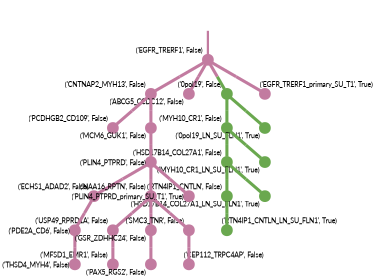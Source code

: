 strict digraph  {
graph[splines=false]; nodesep=0.7; rankdir=TB; ranksep=0.6; forcelabels=true; dpi=600; size=2.5;
0 [color="#c27ba0ff", fillcolor="#c27ba0ff", fixedsize=true, fontname=Lato, fontsize="12pt", height="0.25", label="", penwidth=3, shape=circle, style=filled, xlabel="('EGFR_TRERF1', False)"];
6 [color="#c27ba0ff", fillcolor="#c27ba0ff", fixedsize=true, fontname=Lato, fontsize="12pt", height="0.25", label="", penwidth=3, shape=circle, style=filled, xlabel="('CNTNAP2_MYH13', False)"];
11 [color="#c27ba0ff", fillcolor="#c27ba0ff", fixedsize=true, fontname=Lato, fontsize="12pt", height="0.25", label="", penwidth=3, shape=circle, style=filled, xlabel="('ABCG5_CCDC12', False)"];
19 [color="#6aa84fff", fillcolor="#6aa84fff", fixedsize=true, fontname=Lato, fontsize="12pt", height="0.25", label="", penwidth=3, shape=circle, style=filled, xlabel="('0pol19', False)"];
24 [color="#c27ba0ff", fillcolor="#c27ba0ff", fixedsize=true, fontname=Lato, fontsize="12pt", height="0.25", label="", penwidth=3, shape=circle, style=filled, xlabel="('EGFR_TRERF1_primary_SU_T1', True)"];
1 [color="#6aa84fff", fillcolor="#6aa84fff", fixedsize=true, fontname=Lato, fontsize="12pt", height="0.25", label="", penwidth=3, shape=circle, style=filled, xlabel="('MYH10_CR1', False)"];
3 [color="#6aa84fff", fillcolor="#6aa84fff", fixedsize=true, fontname=Lato, fontsize="12pt", height="0.25", label="", penwidth=3, shape=circle, style=filled, xlabel="('HSD17B14_COL27A1', False)"];
21 [color="#6aa84fff", fillcolor="#6aa84fff", fixedsize=true, fontname=Lato, fontsize="12pt", height="0.25", label="", penwidth=3, shape=circle, style=filled, xlabel="('MYH10_CR1_LN_SU_FLN1', True)"];
15 [color="#6aa84fff", fillcolor="#6aa84fff", fixedsize=true, fontname=Lato, fontsize="12pt", height="0.25", label="", penwidth=3, shape=circle, style=filled, xlabel="('RTN4IP1_CNTLN', False)"];
22 [color="#6aa84fff", fillcolor="#6aa84fff", fixedsize=true, fontname=Lato, fontsize="12pt", height="0.25", label="", penwidth=3, shape=circle, style=filled, xlabel="('HSD17B14_COL27A1_LN_SU_FLN1', True)"];
4 [color="#c27ba0ff", fillcolor="#c27ba0ff", fixedsize=true, fontname=Lato, fontsize="12pt", height="0.25", label="", penwidth=3, shape=circle, style=filled, xlabel="('USP49_RPRD1A', False)"];
18 [color="#c27ba0ff", fillcolor="#c27ba0ff", fixedsize=true, fontname=Lato, fontsize="12pt", height="0.25", label="", penwidth=3, shape=circle, style=filled, xlabel="('MFSD1_EMR1', False)"];
2 [color="#c27ba0ff", fillcolor="#c27ba0ff", fixedsize=true, fontname=Lato, fontsize="12pt", height="0.25", label="", penwidth=3, shape=circle, style=filled, xlabel="('PCDHGB2_CD109', False)"];
9 [color="#c27ba0ff", fillcolor="#c27ba0ff", fixedsize=true, fontname=Lato, fontsize="12pt", height="0.25", label="", penwidth=3, shape=circle, style=filled, xlabel="('MCM6_GUK1', False)"];
7 [color="#c27ba0ff", fillcolor="#c27ba0ff", fixedsize=true, fontname=Lato, fontsize="12pt", height="0.25", label="", penwidth=3, shape=circle, style=filled, xlabel="('ECHS1_ADAD2', False)"];
8 [color="#c27ba0ff", fillcolor="#c27ba0ff", fixedsize=true, fontname=Lato, fontsize="12pt", height="0.25", label="", penwidth=3, shape=circle, style=filled, xlabel="('PDE2A_CD6', False)"];
16 [color="#c27ba0ff", fillcolor="#c27ba0ff", fixedsize=true, fontname=Lato, fontsize="12pt", height="0.25", label="", penwidth=3, shape=circle, style=filled, xlabel="('THSD4_MYH4', False)"];
17 [color="#c27ba0ff", fillcolor="#c27ba0ff", fixedsize=true, fontname=Lato, fontsize="12pt", height="0.25", label="", penwidth=3, shape=circle, style=filled, xlabel="('PLIN4_PTPRD', False)"];
10 [color="#c27ba0ff", fillcolor="#c27ba0ff", fixedsize=true, fontname=Lato, fontsize="12pt", height="0.25", label="", penwidth=3, shape=circle, style=filled, xlabel="('NAA16_RPTN', False)"];
12 [color="#c27ba0ff", fillcolor="#c27ba0ff", fixedsize=true, fontname=Lato, fontsize="12pt", height="0.25", label="", penwidth=3, shape=circle, style=filled, xlabel="('GSR_ZDHHC24', False)"];
13 [color="#c27ba0ff", fillcolor="#c27ba0ff", fixedsize=true, fontname=Lato, fontsize="12pt", height="0.25", label="", penwidth=3, shape=circle, style=filled, xlabel="('SMC3_TNR', False)"];
5 [color="#c27ba0ff", fillcolor="#c27ba0ff", fixedsize=true, fontname=Lato, fontsize="12pt", height="0.25", label="", penwidth=3, shape=circle, style=filled, xlabel="('PAX5_RGS2', False)"];
14 [color="#c27ba0ff", fillcolor="#c27ba0ff", fixedsize=true, fontname=Lato, fontsize="12pt", height="0.25", label="", penwidth=3, shape=circle, style=filled, xlabel="('CEP112_TRPC4AP', False)"];
23 [color="#6aa84fff", fillcolor="#6aa84fff", fixedsize=true, fontname=Lato, fontsize="12pt", height="0.25", label="", penwidth=3, shape=circle, style=filled, xlabel="('RTN4IP1_CNTLN_LN_SU_FLN1', True)"];
25 [color="#c27ba0ff", fillcolor="#c27ba0ff", fixedsize=true, fontname=Lato, fontsize="12pt", height="0.25", label="", penwidth=3, shape=circle, style=filled, xlabel="('PLIN4_PTPRD_primary_SU_T1', True)"];
20 [color="#6aa84fff", fillcolor="#6aa84fff", fixedsize=true, fontname=Lato, fontsize="12pt", height="0.25", label="", penwidth=3, shape=circle, style=filled, xlabel="('0pol19_LN_SU_FLN1', True)"];
normal [label="", penwidth=3, style=invis, xlabel="('EGFR_TRERF1', False)"];
0 -> 6  [arrowsize=0, color="#c27ba0ff;0.5:#c27ba0ff", minlen="1.0", penwidth="5.5", style=solid];
0 -> 11  [arrowsize=0, color="#c27ba0ff;0.5:#c27ba0ff", minlen="1.0", penwidth="5.5", style=solid];
0 -> 19  [arrowsize=0, color="#c27ba0ff;0.5:#6aa84fff", minlen="1.0649350881576538", penwidth="5.5", style=solid];
0 -> 24  [arrowsize=0, color="#c27ba0ff;0.5:#c27ba0ff", minlen="1.0649350881576538", penwidth="5.5", style=solid];
6 -> 2  [arrowsize=0, color="#c27ba0ff;0.5:#c27ba0ff", minlen="1.701298713684082", penwidth="5.5", style=solid];
6 -> 9  [arrowsize=0, color="#c27ba0ff;0.5:#c27ba0ff", minlen="1.4415584802627563", penwidth="5.5", style=solid];
19 -> 1  [arrowsize=0, color="#6aa84fff;0.5:#6aa84fff", minlen="1.0", penwidth="5.5", style=solid];
19 -> 20  [arrowsize=0, color="#6aa84fff;0.5:#6aa84fff", minlen="1.0649350881576538", penwidth="5.5", style=solid];
1 -> 3  [arrowsize=0, color="#6aa84fff;0.5:#6aa84fff", minlen="1.0", penwidth="5.5", style=solid];
1 -> 21  [arrowsize=0, color="#6aa84fff;0.5:#6aa84fff", minlen="1.0649350881576538", penwidth="5.5", style=solid];
3 -> 15  [arrowsize=0, color="#6aa84fff;0.5:#6aa84fff", minlen="1.1818182468414307", penwidth="5.5", style=solid];
3 -> 22  [arrowsize=0, color="#6aa84fff;0.5:#6aa84fff", minlen="1.0649350881576538", penwidth="5.5", style=solid];
15 -> 23  [arrowsize=0, color="#6aa84fff;0.5:#6aa84fff", minlen="1.0649350881576538", penwidth="5.5", style=solid];
4 -> 18  [arrowsize=0, color="#c27ba0ff;0.5:#c27ba0ff", minlen="1.1298701763153076", penwidth="5.5", style=solid];
9 -> 17  [arrowsize=0, color="#c27ba0ff;0.5:#c27ba0ff", minlen="1.1298701763153076", penwidth="5.5", style=solid];
7 -> 8  [arrowsize=0, color="#c27ba0ff;0.5:#c27ba0ff", minlen="1.4415584802627563", penwidth="5.5", style=solid];
8 -> 16  [arrowsize=0, color="#c27ba0ff;0.5:#c27ba0ff", minlen="1.1298701763153076", penwidth="5.5", style=solid];
17 -> 7  [arrowsize=0, color="#c27ba0ff;0.5:#c27ba0ff", minlen="1.4675325155258179", penwidth="5.5", style=solid];
17 -> 10  [arrowsize=0, color="#c27ba0ff;0.5:#c27ba0ff", minlen="1.4155844449996948", penwidth="5.5", style=solid];
17 -> 25  [arrowsize=0, color="#c27ba0ff;0.5:#c27ba0ff", minlen="1.0649350881576538", penwidth="5.5", style=solid];
10 -> 4  [arrowsize=0, color="#c27ba0ff;0.5:#c27ba0ff", minlen="1.649350643157959", penwidth="5.5", style=solid];
10 -> 12  [arrowsize=0, color="#c27ba0ff;0.5:#c27ba0ff", minlen="1.3636363744735718", penwidth="5.5", style=solid];
10 -> 13  [arrowsize=0, color="#c27ba0ff;0.5:#c27ba0ff", minlen="1.3116883039474487", penwidth="5.5", style=solid];
12 -> 5  [arrowsize=0, color="#c27ba0ff;0.5:#c27ba0ff", minlen="1.5194804668426514", penwidth="5.5", style=solid];
13 -> 14  [arrowsize=0, color="#c27ba0ff;0.5:#c27ba0ff", minlen="1.2337661981582642", penwidth="5.5", style=solid];
normal -> 0  [arrowsize=0, color="#c27ba0ff", label="", penwidth=4, style=solid];
}
